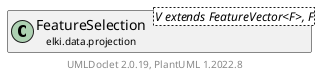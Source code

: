 @startuml
    remove .*\.(Instance|Par|Parameterizer|Factory)$
    set namespaceSeparator none
    hide empty fields
    hide empty methods

    class "<size:14>FeatureSelection.Par\n<size:10>elki.data.projection" as elki.data.projection.FeatureSelection.Par<V extends FeatureVector<F>, F> [[FeatureSelection.Par.html]] {
        {static} +SELECTED_ATTRIBUTES_ID: OptionID
        ~dims: int[]
        +configure(Parameterization): void
        +make(): FeatureSelection<V extends FeatureVector<F>, F>
    }

    interface "<size:14>Parameterizer\n<size:10>elki.utilities.optionhandling" as elki.utilities.optionhandling.Parameterizer [[../../utilities/optionhandling/Parameterizer.html]] {
        {abstract} +make(): Object
    }
    class "<size:14>FeatureSelection\n<size:10>elki.data.projection" as elki.data.projection.FeatureSelection<V extends FeatureVector<F>, F> [[FeatureSelection.html]]

    elki.utilities.optionhandling.Parameterizer <|.. elki.data.projection.FeatureSelection.Par
    elki.data.projection.FeatureSelection +-- elki.data.projection.FeatureSelection.Par

    center footer UMLDoclet 2.0.19, PlantUML 1.2022.8
@enduml
